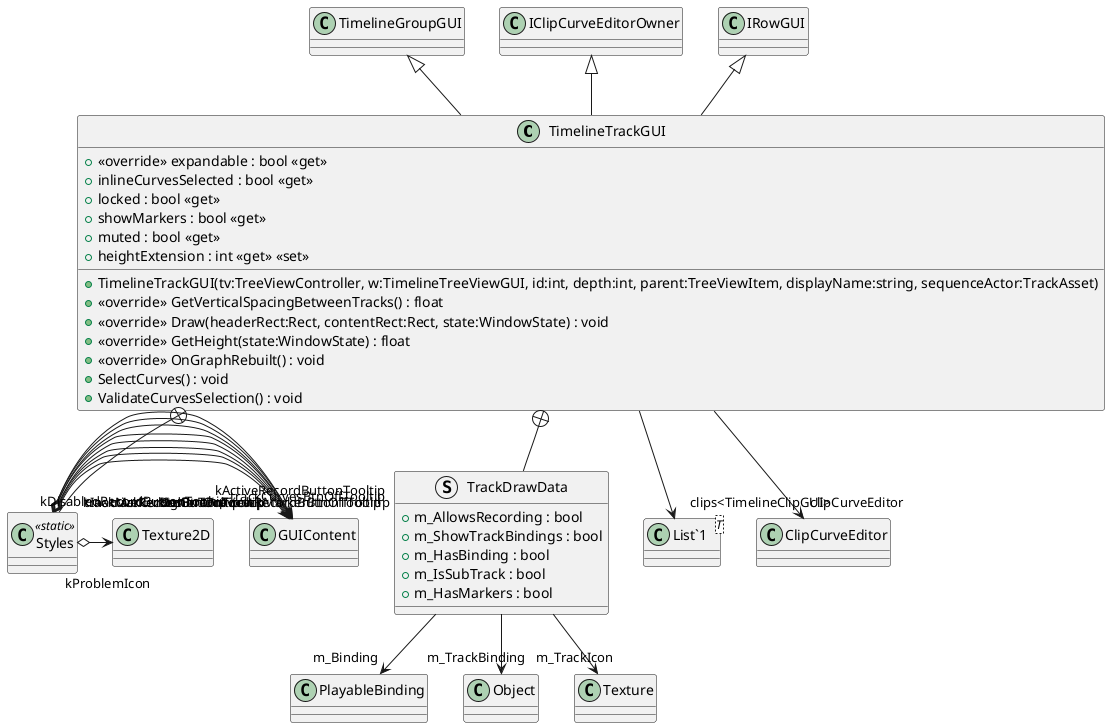 @startuml
class TimelineTrackGUI {
    + <<override>> expandable : bool <<get>>
    + inlineCurvesSelected : bool <<get>>
    + locked : bool <<get>>
    + showMarkers : bool <<get>>
    + muted : bool <<get>>
    + heightExtension : int <<get>> <<set>>
    + TimelineTrackGUI(tv:TreeViewController, w:TimelineTreeViewGUI, id:int, depth:int, parent:TreeViewItem, displayName:string, sequenceActor:TrackAsset)
    + <<override>> GetVerticalSpacingBetweenTracks() : float
    + <<override>> Draw(headerRect:Rect, contentRect:Rect, state:WindowState) : void
    + <<override>> GetHeight(state:WindowState) : float
    + <<override>> OnGraphRebuilt() : void
    + SelectCurves() : void
    + ValidateCurvesSelection() : void
}
struct TrackDrawData {
    + m_AllowsRecording : bool
    + m_ShowTrackBindings : bool
    + m_HasBinding : bool
    + m_IsSubTrack : bool
    + m_HasMarkers : bool
}
class Styles <<static>> {
}
class "List`1"<T> {
}
TimelineGroupGUI <|-- TimelineTrackGUI
IClipCurveEditorOwner <|-- TimelineTrackGUI
IRowGUI <|-- TimelineTrackGUI
TimelineTrackGUI --> "clipCurveEditor" ClipCurveEditor
TimelineTrackGUI --> "clips<TimelineClipGUI>" "List`1"
TimelineTrackGUI +-- TrackDrawData
TrackDrawData --> "m_Binding" PlayableBinding
TrackDrawData --> "m_TrackBinding" Object
TrackDrawData --> "m_TrackIcon" Texture
TimelineTrackGUI +-- Styles
Styles o-> "trackCurvesBtnOnTooltip" GUIContent
Styles o-> "trackCurvesBtnOffTooltip" GUIContent
Styles o-> "trackMarkerBtnOnTooltip" GUIContent
Styles o-> "trackMarkerBtnOffTooltip" GUIContent
Styles o-> "kActiveRecordButtonTooltip" GUIContent
Styles o-> "kInactiveRecordButtonTooltip" GUIContent
Styles o-> "kIgnorePreviewRecordButtonTooltip" GUIContent
Styles o-> "kDisabledRecordButtonTooltip" GUIContent
Styles o-> "kProblemIcon" Texture2D
@enduml
